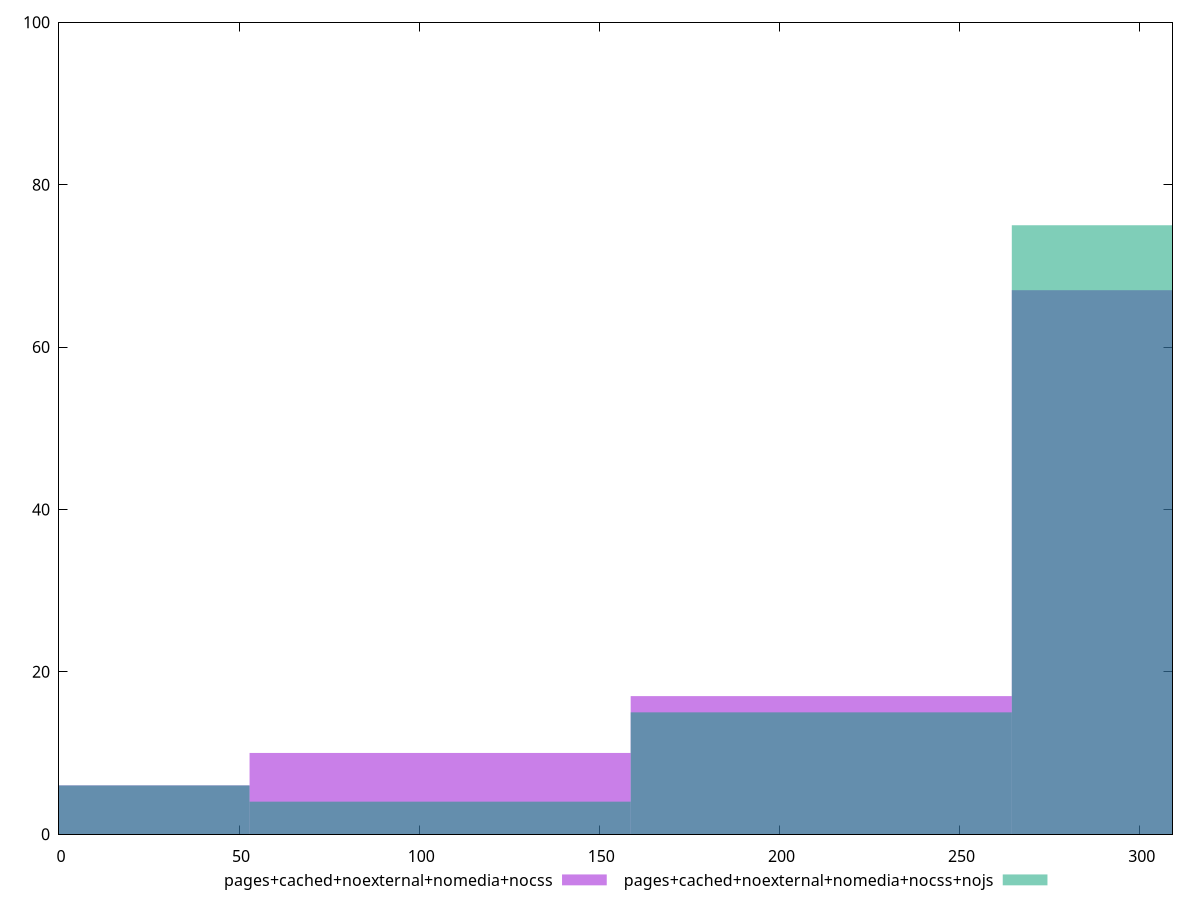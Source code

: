 reset

$pagesCachedNoexternalNomediaNocss <<EOF
317.40936100877207 67
211.6062406725147 17
0 6
105.80312033625735 10
EOF

$pagesCachedNoexternalNomediaNocssNojs <<EOF
317.40936100877207 75
0 6
211.6062406725147 15
105.80312033625735 4
EOF

set key outside below
set boxwidth 105.80312033625735
set xrange [0:309.12]
set yrange [0:100]
set trange [0:100]
set style fill transparent solid 0.5 noborder
set terminal svg size 640, 500 enhanced background rgb 'white'
set output "reprap/uses-rel-preconnect/comparison/histogram/4_vs_5.svg"

plot $pagesCachedNoexternalNomediaNocss title "pages+cached+noexternal+nomedia+nocss" with boxes, \
     $pagesCachedNoexternalNomediaNocssNojs title "pages+cached+noexternal+nomedia+nocss+nojs" with boxes

reset
